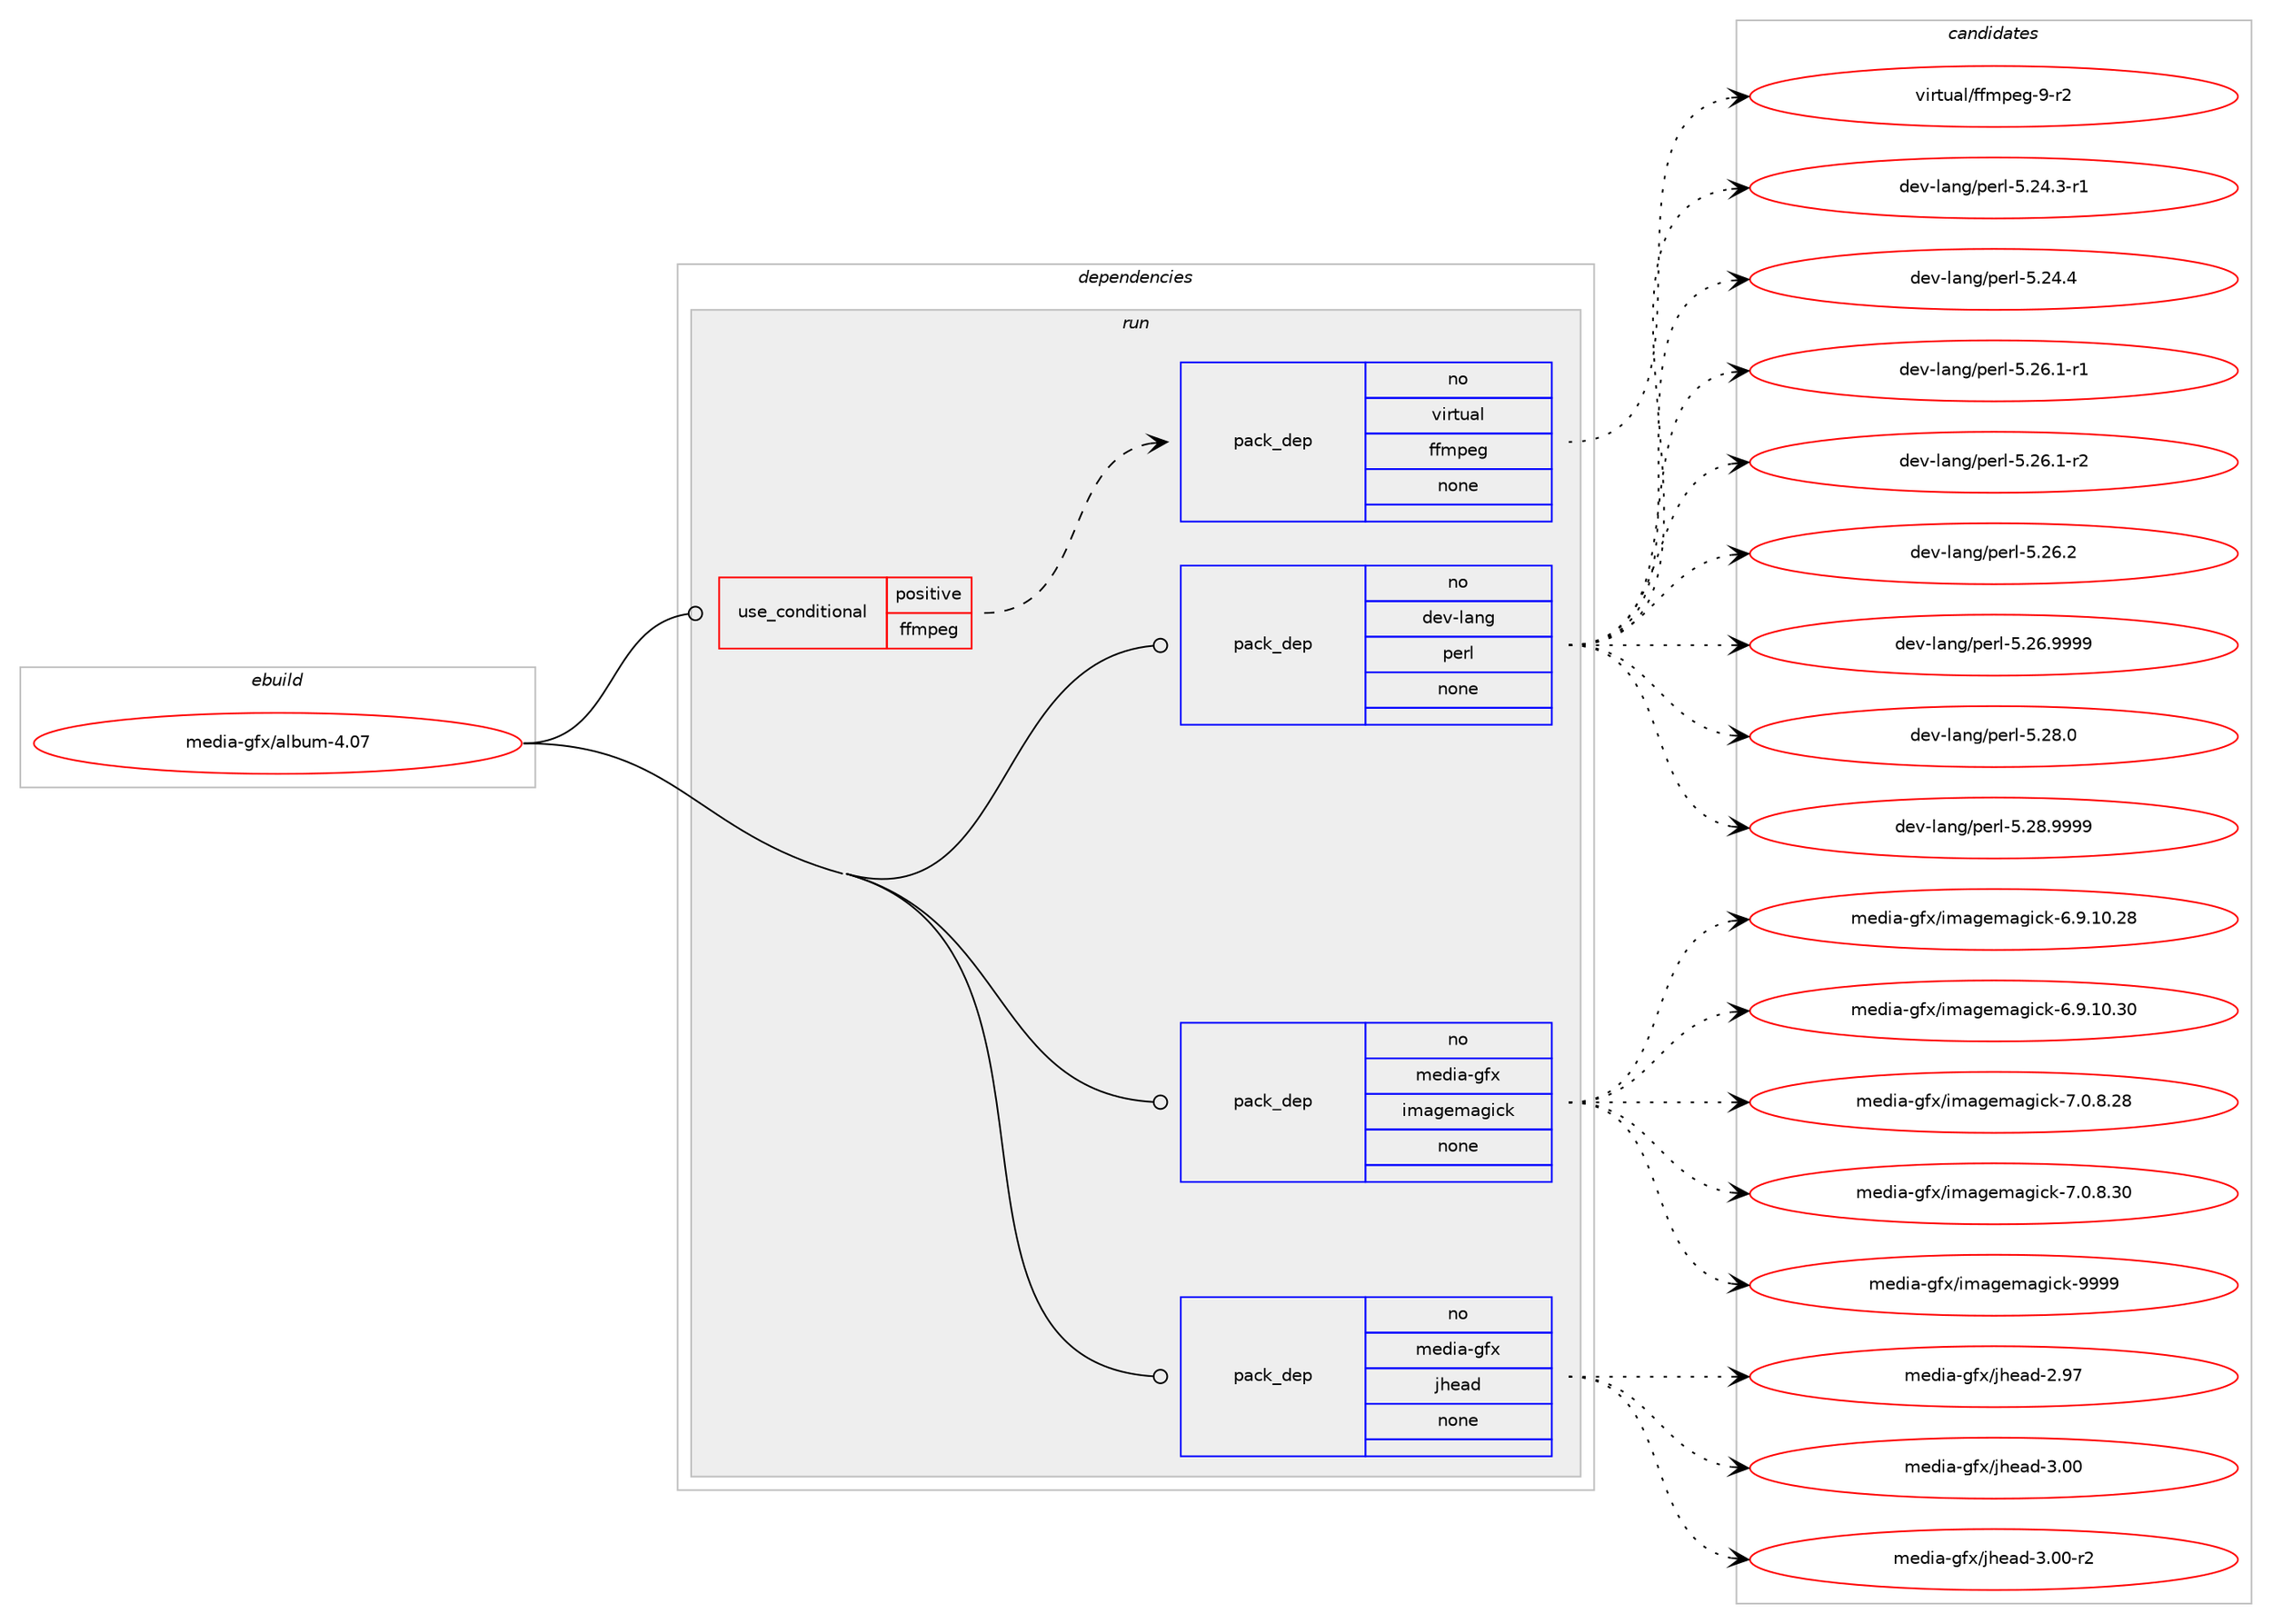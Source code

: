 digraph prolog {

# *************
# Graph options
# *************

newrank=true;
concentrate=true;
compound=true;
graph [rankdir=LR,fontname=Helvetica,fontsize=10,ranksep=1.5];#, ranksep=2.5, nodesep=0.2];
edge  [arrowhead=vee];
node  [fontname=Helvetica,fontsize=10];

# **********
# The ebuild
# **********

subgraph cluster_leftcol {
color=gray;
rank=same;
label=<<i>ebuild</i>>;
id [label="media-gfx/album-4.07", color=red, width=4, href="../media-gfx/album-4.07.svg"];
}

# ****************
# The dependencies
# ****************

subgraph cluster_midcol {
color=gray;
label=<<i>dependencies</i>>;
subgraph cluster_compile {
fillcolor="#eeeeee";
style=filled;
label=<<i>compile</i>>;
}
subgraph cluster_compileandrun {
fillcolor="#eeeeee";
style=filled;
label=<<i>compile and run</i>>;
}
subgraph cluster_run {
fillcolor="#eeeeee";
style=filled;
label=<<i>run</i>>;
subgraph cond431930 {
dependency1601325 [label=<<TABLE BORDER="0" CELLBORDER="1" CELLSPACING="0" CELLPADDING="4"><TR><TD ROWSPAN="3" CELLPADDING="10">use_conditional</TD></TR><TR><TD>positive</TD></TR><TR><TD>ffmpeg</TD></TR></TABLE>>, shape=none, color=red];
subgraph pack1143860 {
dependency1601326 [label=<<TABLE BORDER="0" CELLBORDER="1" CELLSPACING="0" CELLPADDING="4" WIDTH="220"><TR><TD ROWSPAN="6" CELLPADDING="30">pack_dep</TD></TR><TR><TD WIDTH="110">no</TD></TR><TR><TD>virtual</TD></TR><TR><TD>ffmpeg</TD></TR><TR><TD>none</TD></TR><TR><TD></TD></TR></TABLE>>, shape=none, color=blue];
}
dependency1601325:e -> dependency1601326:w [weight=20,style="dashed",arrowhead="vee"];
}
id:e -> dependency1601325:w [weight=20,style="solid",arrowhead="odot"];
subgraph pack1143861 {
dependency1601327 [label=<<TABLE BORDER="0" CELLBORDER="1" CELLSPACING="0" CELLPADDING="4" WIDTH="220"><TR><TD ROWSPAN="6" CELLPADDING="30">pack_dep</TD></TR><TR><TD WIDTH="110">no</TD></TR><TR><TD>dev-lang</TD></TR><TR><TD>perl</TD></TR><TR><TD>none</TD></TR><TR><TD></TD></TR></TABLE>>, shape=none, color=blue];
}
id:e -> dependency1601327:w [weight=20,style="solid",arrowhead="odot"];
subgraph pack1143862 {
dependency1601328 [label=<<TABLE BORDER="0" CELLBORDER="1" CELLSPACING="0" CELLPADDING="4" WIDTH="220"><TR><TD ROWSPAN="6" CELLPADDING="30">pack_dep</TD></TR><TR><TD WIDTH="110">no</TD></TR><TR><TD>media-gfx</TD></TR><TR><TD>imagemagick</TD></TR><TR><TD>none</TD></TR><TR><TD></TD></TR></TABLE>>, shape=none, color=blue];
}
id:e -> dependency1601328:w [weight=20,style="solid",arrowhead="odot"];
subgraph pack1143863 {
dependency1601329 [label=<<TABLE BORDER="0" CELLBORDER="1" CELLSPACING="0" CELLPADDING="4" WIDTH="220"><TR><TD ROWSPAN="6" CELLPADDING="30">pack_dep</TD></TR><TR><TD WIDTH="110">no</TD></TR><TR><TD>media-gfx</TD></TR><TR><TD>jhead</TD></TR><TR><TD>none</TD></TR><TR><TD></TD></TR></TABLE>>, shape=none, color=blue];
}
id:e -> dependency1601329:w [weight=20,style="solid",arrowhead="odot"];
}
}

# **************
# The candidates
# **************

subgraph cluster_choices {
rank=same;
color=gray;
label=<<i>candidates</i>>;

subgraph choice1143860 {
color=black;
nodesep=1;
choice118105114116117971084710210210911210110345574511450 [label="virtual/ffmpeg-9-r2", color=red, width=4,href="../virtual/ffmpeg-9-r2.svg"];
dependency1601326:e -> choice118105114116117971084710210210911210110345574511450:w [style=dotted,weight="100"];
}
subgraph choice1143861 {
color=black;
nodesep=1;
choice100101118451089711010347112101114108455346505246514511449 [label="dev-lang/perl-5.24.3-r1", color=red, width=4,href="../dev-lang/perl-5.24.3-r1.svg"];
choice10010111845108971101034711210111410845534650524652 [label="dev-lang/perl-5.24.4", color=red, width=4,href="../dev-lang/perl-5.24.4.svg"];
choice100101118451089711010347112101114108455346505446494511449 [label="dev-lang/perl-5.26.1-r1", color=red, width=4,href="../dev-lang/perl-5.26.1-r1.svg"];
choice100101118451089711010347112101114108455346505446494511450 [label="dev-lang/perl-5.26.1-r2", color=red, width=4,href="../dev-lang/perl-5.26.1-r2.svg"];
choice10010111845108971101034711210111410845534650544650 [label="dev-lang/perl-5.26.2", color=red, width=4,href="../dev-lang/perl-5.26.2.svg"];
choice10010111845108971101034711210111410845534650544657575757 [label="dev-lang/perl-5.26.9999", color=red, width=4,href="../dev-lang/perl-5.26.9999.svg"];
choice10010111845108971101034711210111410845534650564648 [label="dev-lang/perl-5.28.0", color=red, width=4,href="../dev-lang/perl-5.28.0.svg"];
choice10010111845108971101034711210111410845534650564657575757 [label="dev-lang/perl-5.28.9999", color=red, width=4,href="../dev-lang/perl-5.28.9999.svg"];
dependency1601327:e -> choice100101118451089711010347112101114108455346505246514511449:w [style=dotted,weight="100"];
dependency1601327:e -> choice10010111845108971101034711210111410845534650524652:w [style=dotted,weight="100"];
dependency1601327:e -> choice100101118451089711010347112101114108455346505446494511449:w [style=dotted,weight="100"];
dependency1601327:e -> choice100101118451089711010347112101114108455346505446494511450:w [style=dotted,weight="100"];
dependency1601327:e -> choice10010111845108971101034711210111410845534650544650:w [style=dotted,weight="100"];
dependency1601327:e -> choice10010111845108971101034711210111410845534650544657575757:w [style=dotted,weight="100"];
dependency1601327:e -> choice10010111845108971101034711210111410845534650564648:w [style=dotted,weight="100"];
dependency1601327:e -> choice10010111845108971101034711210111410845534650564657575757:w [style=dotted,weight="100"];
}
subgraph choice1143862 {
color=black;
nodesep=1;
choice10910110010597451031021204710510997103101109971031059910745544657464948465056 [label="media-gfx/imagemagick-6.9.10.28", color=red, width=4,href="../media-gfx/imagemagick-6.9.10.28.svg"];
choice10910110010597451031021204710510997103101109971031059910745544657464948465148 [label="media-gfx/imagemagick-6.9.10.30", color=red, width=4,href="../media-gfx/imagemagick-6.9.10.30.svg"];
choice109101100105974510310212047105109971031011099710310599107455546484656465056 [label="media-gfx/imagemagick-7.0.8.28", color=red, width=4,href="../media-gfx/imagemagick-7.0.8.28.svg"];
choice109101100105974510310212047105109971031011099710310599107455546484656465148 [label="media-gfx/imagemagick-7.0.8.30", color=red, width=4,href="../media-gfx/imagemagick-7.0.8.30.svg"];
choice1091011001059745103102120471051099710310110997103105991074557575757 [label="media-gfx/imagemagick-9999", color=red, width=4,href="../media-gfx/imagemagick-9999.svg"];
dependency1601328:e -> choice10910110010597451031021204710510997103101109971031059910745544657464948465056:w [style=dotted,weight="100"];
dependency1601328:e -> choice10910110010597451031021204710510997103101109971031059910745544657464948465148:w [style=dotted,weight="100"];
dependency1601328:e -> choice109101100105974510310212047105109971031011099710310599107455546484656465056:w [style=dotted,weight="100"];
dependency1601328:e -> choice109101100105974510310212047105109971031011099710310599107455546484656465148:w [style=dotted,weight="100"];
dependency1601328:e -> choice1091011001059745103102120471051099710310110997103105991074557575757:w [style=dotted,weight="100"];
}
subgraph choice1143863 {
color=black;
nodesep=1;
choice109101100105974510310212047106104101971004550465755 [label="media-gfx/jhead-2.97", color=red, width=4,href="../media-gfx/jhead-2.97.svg"];
choice109101100105974510310212047106104101971004551464848 [label="media-gfx/jhead-3.00", color=red, width=4,href="../media-gfx/jhead-3.00.svg"];
choice1091011001059745103102120471061041019710045514648484511450 [label="media-gfx/jhead-3.00-r2", color=red, width=4,href="../media-gfx/jhead-3.00-r2.svg"];
dependency1601329:e -> choice109101100105974510310212047106104101971004550465755:w [style=dotted,weight="100"];
dependency1601329:e -> choice109101100105974510310212047106104101971004551464848:w [style=dotted,weight="100"];
dependency1601329:e -> choice1091011001059745103102120471061041019710045514648484511450:w [style=dotted,weight="100"];
}
}

}

